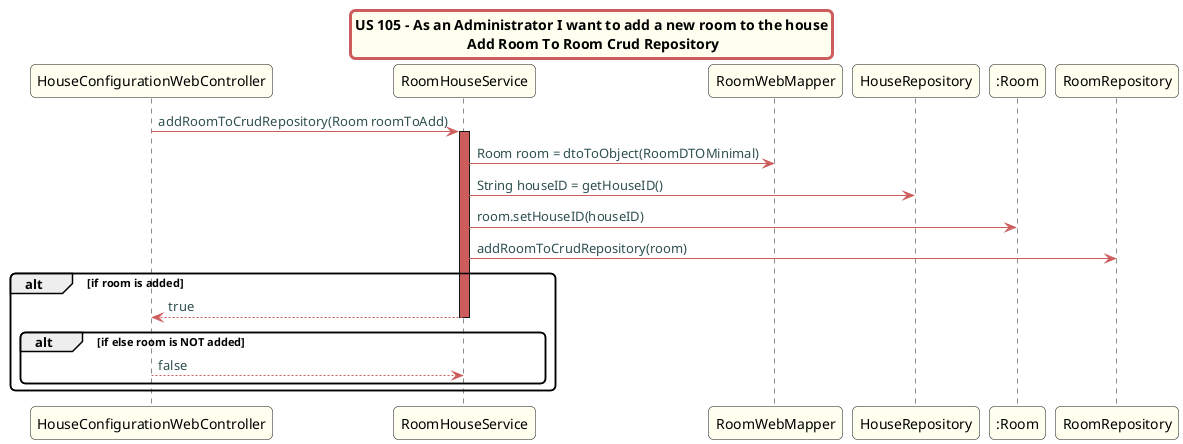 @startuml
skinparam titleBorderRoundCorner 10
skinparam titleBorderThickness 3
skinparam titleBorderColor indianred
skinparam titleBackgroundColor ivory
skinparam FontName quicksand

skinparam actor {
 	BorderColor indianred
 	}

 skinparam sequence {
 	LifeLineBackgroundColor indianred
 	ParticipantBackgroundColor ivory
 }

 skinparam roundcorner 10

 skinparam component {
   arrowThickness 1
   ArrowFontName Verdana
   ArrowColor indianred
   ArrowFontColor darkslategrey
 }
title US 105 - As an Administrator I want to add a new room to the house\n Add Room To Room Crud Repository

"HouseConfigurationWebController" -> "RoomHouseService":  addRoomToCrudRepository(Room roomToAdd)
activate "RoomHouseService"
"RoomHouseService" -> "RoomWebMapper": Room room = dtoToObject(RoomDTOMinimal)
"RoomHouseService" -> "HouseRepository": String houseID = getHouseID()
"RoomHouseService" -> ":Room": room.setHouseID(houseID)

"RoomHouseService" -> "RoomRepository": addRoomToCrudRepository(room)

alt if room is added
return true
alt if else room is NOT added
return false
deactivate "RoomHouseService"
end
end
@enduml